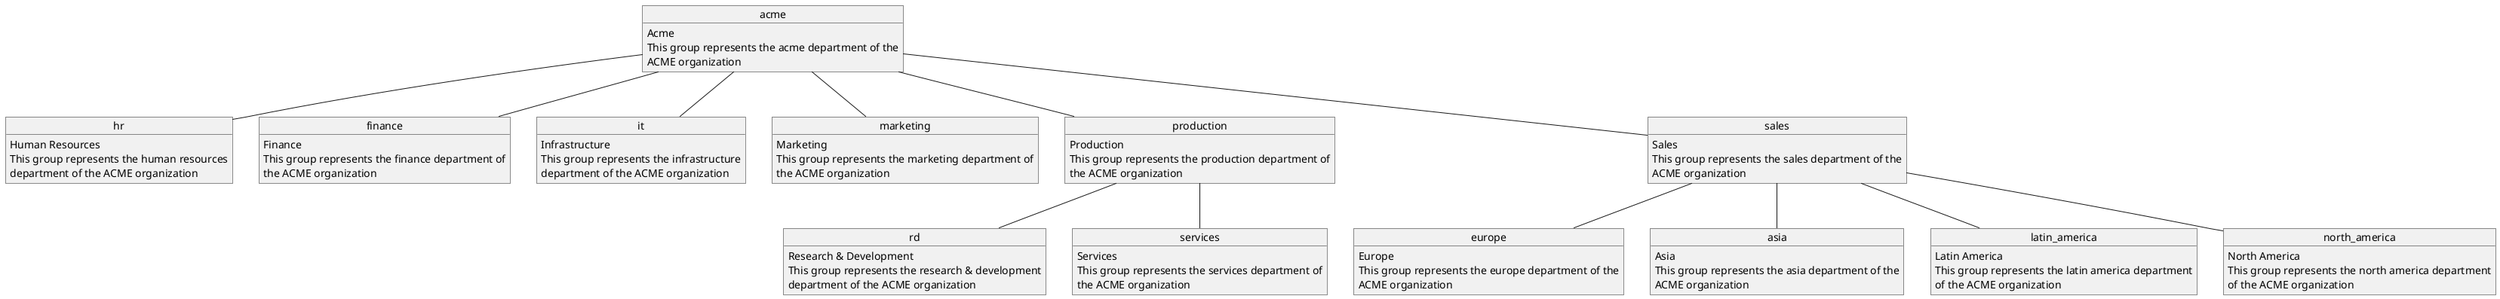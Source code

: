 @startuml

object "acme" as acme {
    Acme
    This group represents the acme department of the
    ACME organization
}

object "hr" as hr {
    Human Resources
    This group represents the human resources
    department of the ACME organization
}

object "finance" as finance {
    Finance
    This group represents the finance department of
    the ACME organization
}

object "it" as it {
    Infrastructure
    This group represents the infrastructure
    department of the ACME organization
}

object "marketing" as marketing {
    Marketing
    This group represents the marketing department of
    the ACME organization
}

object "production" as production {
    Production
    This group represents the production department of
    the ACME organization
}

object "rd" as rd {
    Research & Development
    This group represents the research & development
    department of the ACME organization
}

object "services" as services {
    Services
    This group represents the services department of
    the ACME organization
}

object "sales" as sales {
    Sales
    This group represents the sales department of the
    ACME organization
}

object "europe" as europe {
    Europe
    This group represents the europe department of the
    ACME organization
}

object "asia" as asia {
    Asia
    This group represents the asia department of the
    ACME organization
}

object "latin_america" as latin_america {
    Latin America
    This group represents the latin america department
    of the ACME organization
}

object "north_america" as north_america {
    North America
    This group represents the north america department
    of the ACME organization
}

acme -- hr
acme -- finance
acme -- it
acme -- marketing
acme -- production
acme -- sales
production -- rd
production -- services
sales -- europe
sales -- asia
sales -- latin_america
sales -- north_america
@enduml
